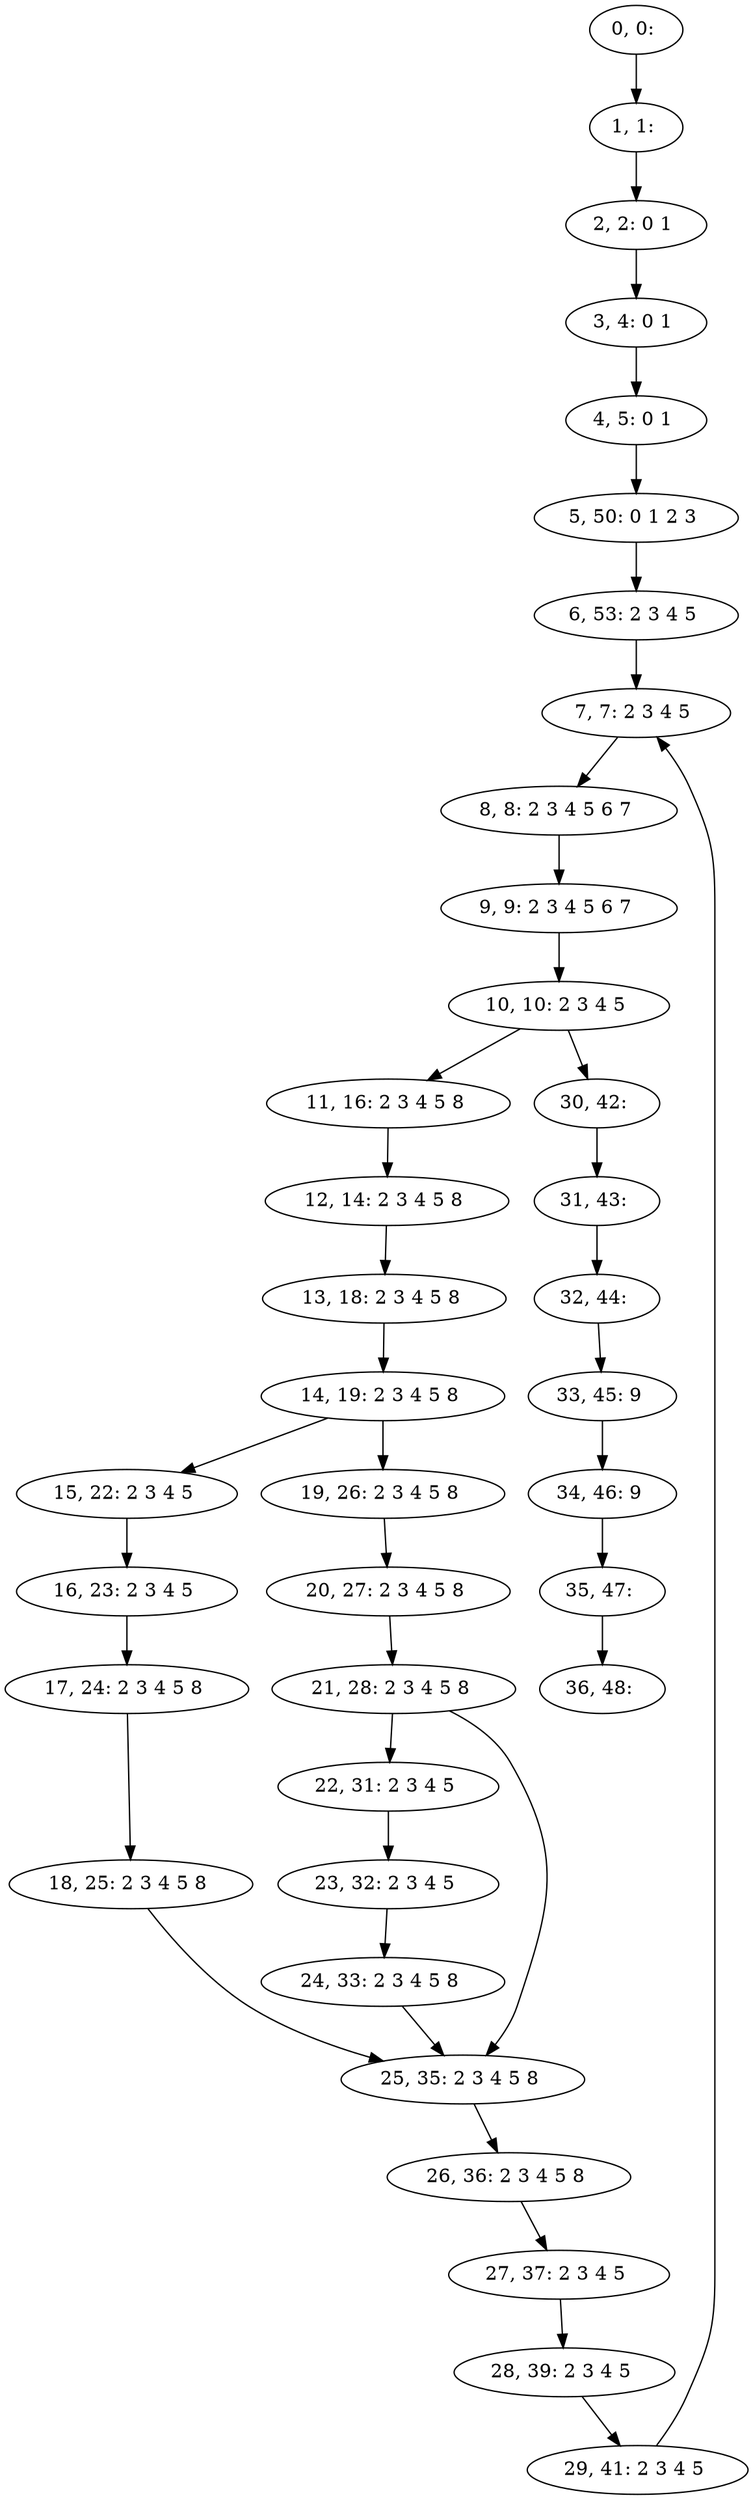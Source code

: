 digraph G {
0[label="0, 0: "];
1[label="1, 1: "];
2[label="2, 2: 0 1 "];
3[label="3, 4: 0 1 "];
4[label="4, 5: 0 1 "];
5[label="5, 50: 0 1 2 3 "];
6[label="6, 53: 2 3 4 5 "];
7[label="7, 7: 2 3 4 5 "];
8[label="8, 8: 2 3 4 5 6 7 "];
9[label="9, 9: 2 3 4 5 6 7 "];
10[label="10, 10: 2 3 4 5 "];
11[label="11, 16: 2 3 4 5 8 "];
12[label="12, 14: 2 3 4 5 8 "];
13[label="13, 18: 2 3 4 5 8 "];
14[label="14, 19: 2 3 4 5 8 "];
15[label="15, 22: 2 3 4 5 "];
16[label="16, 23: 2 3 4 5 "];
17[label="17, 24: 2 3 4 5 8 "];
18[label="18, 25: 2 3 4 5 8 "];
19[label="19, 26: 2 3 4 5 8 "];
20[label="20, 27: 2 3 4 5 8 "];
21[label="21, 28: 2 3 4 5 8 "];
22[label="22, 31: 2 3 4 5 "];
23[label="23, 32: 2 3 4 5 "];
24[label="24, 33: 2 3 4 5 8 "];
25[label="25, 35: 2 3 4 5 8 "];
26[label="26, 36: 2 3 4 5 8 "];
27[label="27, 37: 2 3 4 5 "];
28[label="28, 39: 2 3 4 5 "];
29[label="29, 41: 2 3 4 5 "];
30[label="30, 42: "];
31[label="31, 43: "];
32[label="32, 44: "];
33[label="33, 45: 9 "];
34[label="34, 46: 9 "];
35[label="35, 47: "];
36[label="36, 48: "];
0->1 ;
1->2 ;
2->3 ;
3->4 ;
4->5 ;
5->6 ;
6->7 ;
7->8 ;
8->9 ;
9->10 ;
10->11 ;
10->30 ;
11->12 ;
12->13 ;
13->14 ;
14->15 ;
14->19 ;
15->16 ;
16->17 ;
17->18 ;
18->25 ;
19->20 ;
20->21 ;
21->22 ;
21->25 ;
22->23 ;
23->24 ;
24->25 ;
25->26 ;
26->27 ;
27->28 ;
28->29 ;
29->7 ;
30->31 ;
31->32 ;
32->33 ;
33->34 ;
34->35 ;
35->36 ;
}
